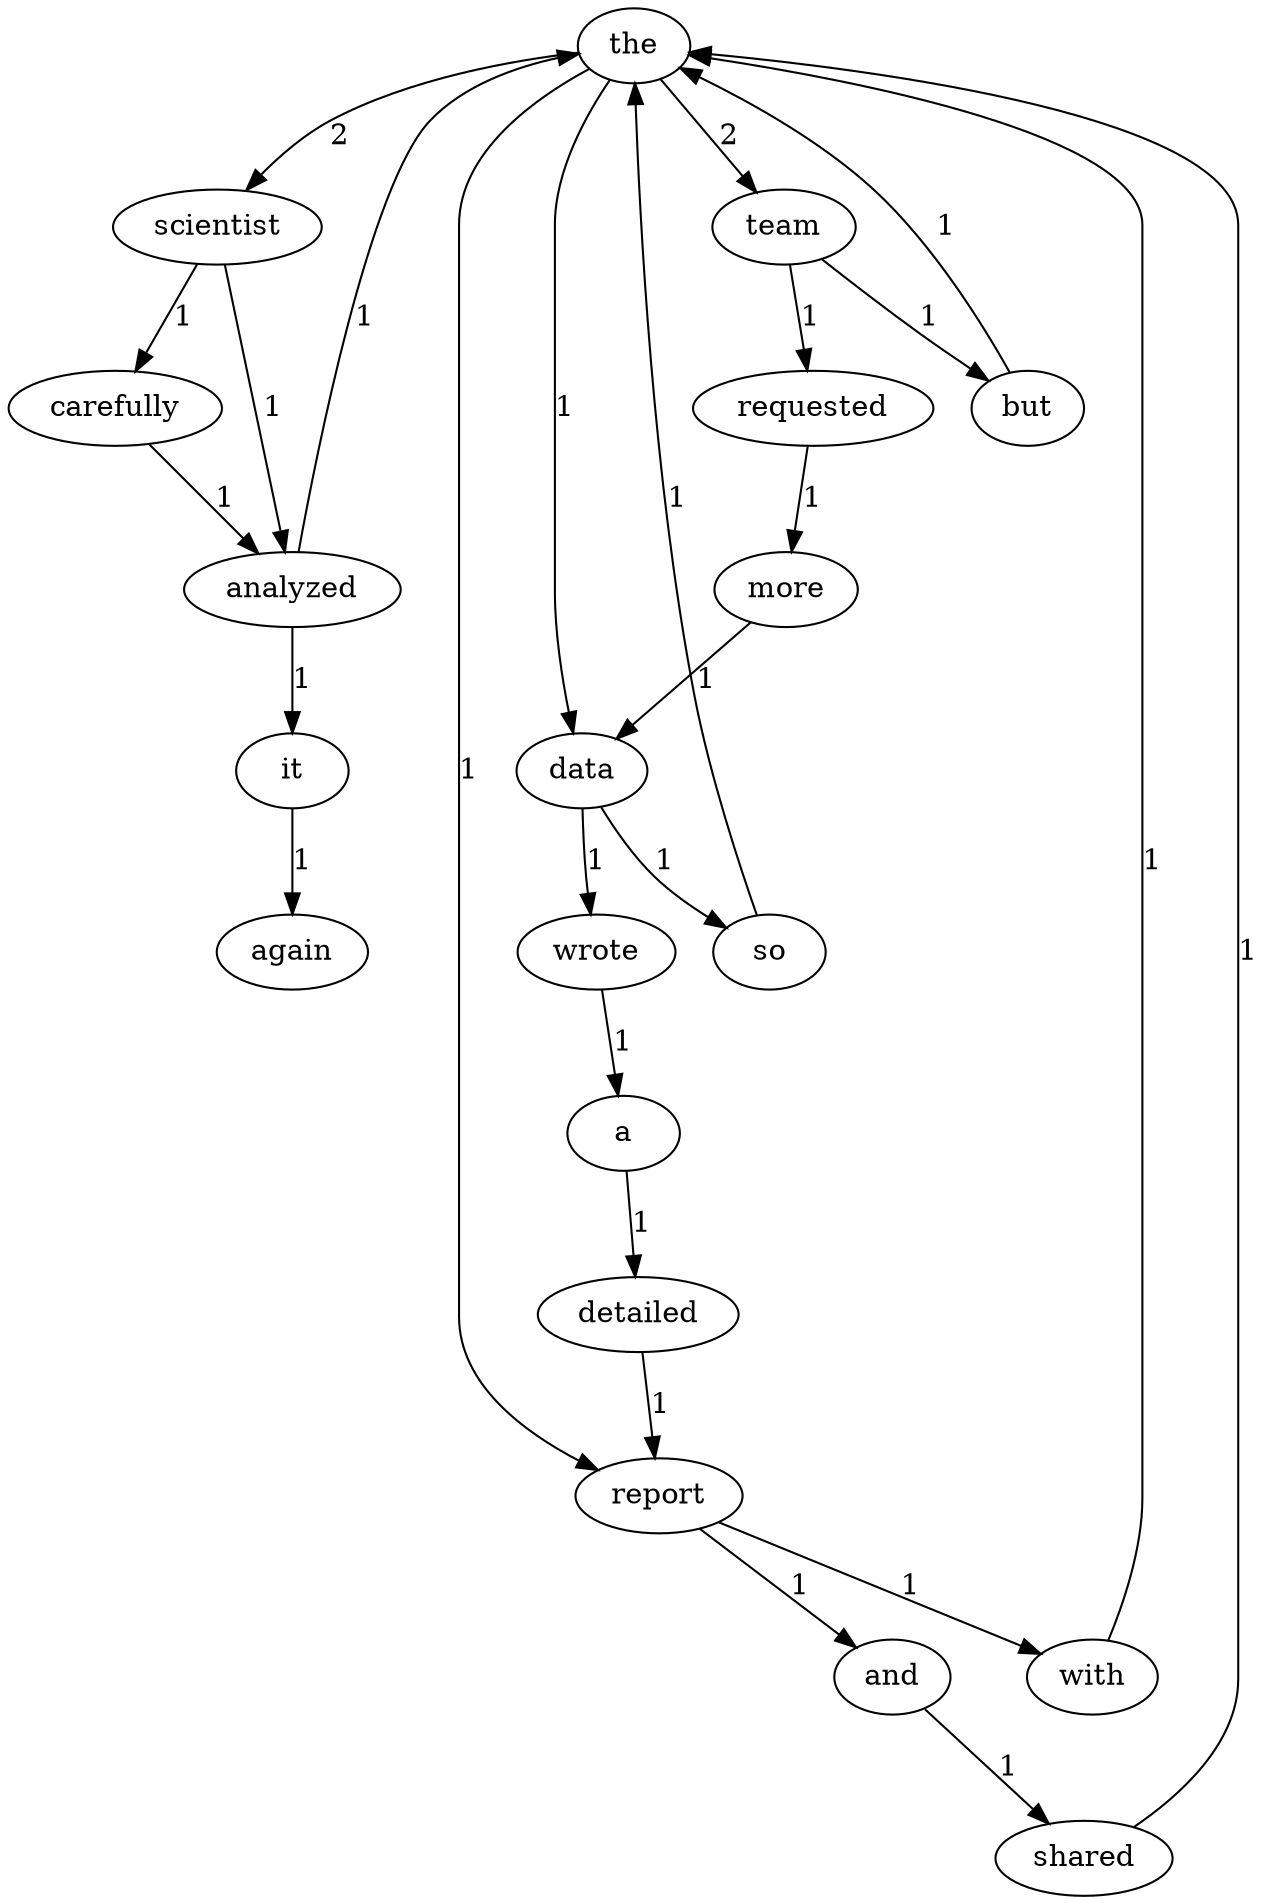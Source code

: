 digraph G {
  rankdir=TB;
  node [shape=ellipse, style=filled, fillcolor=white, color=black];
  edge [fontcolor=black];
  "the" -> "scientist" [label="2", weight=2];
  "the" -> "data" [label="1", weight=1];
  "the" -> "report" [label="1", weight=1];
  "the" -> "team" [label="2", weight=2];
  "scientist" -> "carefully" [label="1", weight=1];
  "scientist" -> "analyzed" [label="1", weight=1];
  "carefully" -> "analyzed" [label="1", weight=1];
  "analyzed" -> "the" [label="1", weight=1];
  "analyzed" -> "it" [label="1", weight=1];
  "data" -> "wrote" [label="1", weight=1];
  "data" -> "so" [label="1", weight=1];
  "wrote" -> "a" [label="1", weight=1];
  "a" -> "detailed" [label="1", weight=1];
  "detailed" -> "report" [label="1", weight=1];
  "report" -> "and" [label="1", weight=1];
  "report" -> "with" [label="1", weight=1];
  "and" -> "shared" [label="1", weight=1];
  "shared" -> "the" [label="1", weight=1];
  "with" -> "the" [label="1", weight=1];
  "team" -> "but" [label="1", weight=1];
  "team" -> "requested" [label="1", weight=1];
  "but" -> "the" [label="1", weight=1];
  "requested" -> "more" [label="1", weight=1];
  "more" -> "data" [label="1", weight=1];
  "so" -> "the" [label="1", weight=1];
  "it" -> "again" [label="1", weight=1];
}
